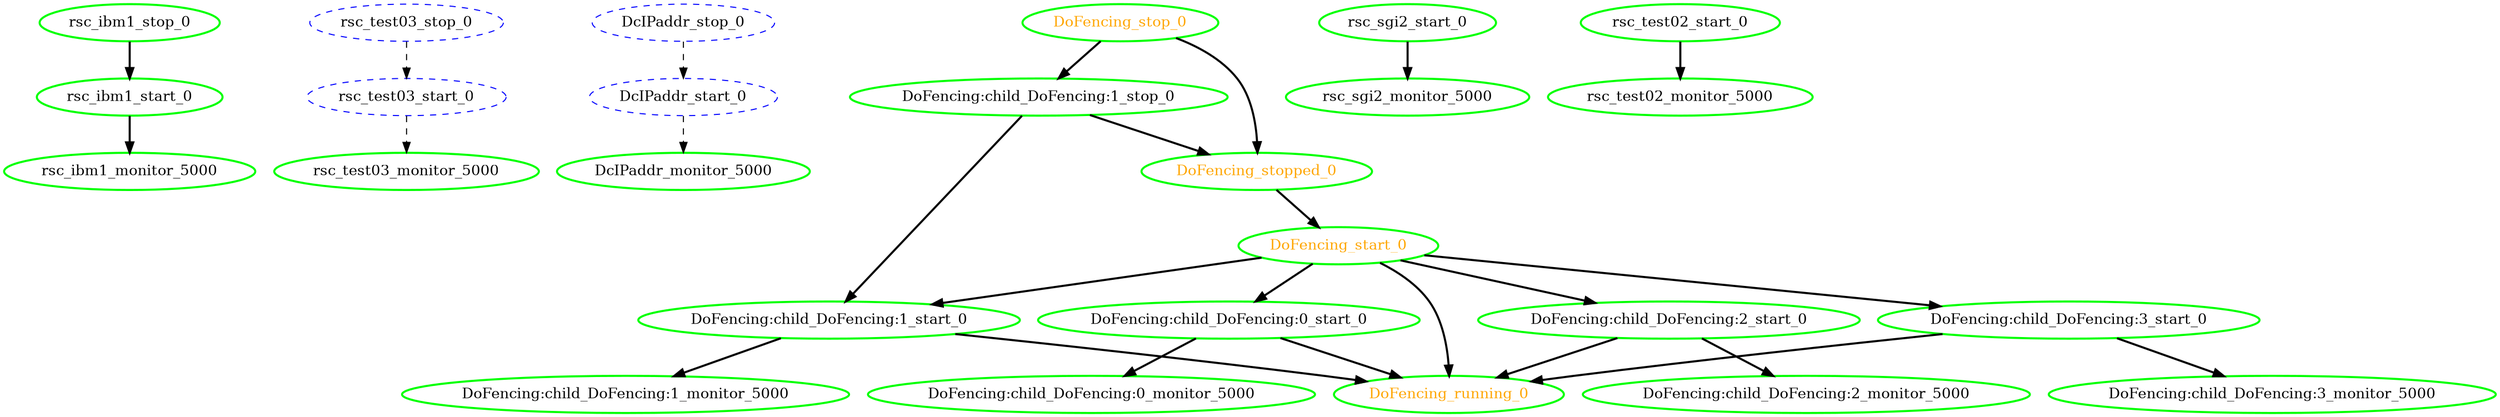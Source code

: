 digraph "g" {
	size = "30,30"
"rsc_ibm1_monitor_5000" [ tooltip="ibm1" style=bold color="green" fontcolor="black" ]
"rsc_test03_monitor_5000" [ tooltip="test03" style=bold color="green" fontcolor="black" ]
"DcIPaddr_monitor_5000" [ tooltip="test03" style=bold color="green" fontcolor="black" ]
"DoFencing:child_DoFencing:1_start_0" [ tooltip="sgi2" style=bold color="green" fontcolor="black" ]
"DoFencing:child_DoFencing:0_start_0" [ tooltip="test02" style=bold color="green" fontcolor="black" ]
"DcIPaddr_stop_0" [ style="dashed" color="blue" fontcolor="black" ]
"DcIPaddr_start_0" [ style="dashed" color="blue" fontcolor="black" ]
"rsc_sgi2_start_0" [ tooltip="sgi2" style=bold color="green" fontcolor="black" ]
"rsc_sgi2_monitor_5000" [ tooltip="sgi2" style=bold color="green" fontcolor="black" ]
"rsc_ibm1_stop_0" [ tooltip="test03" style=bold color="green" fontcolor="black" ]
"rsc_ibm1_start_0" [ tooltip="ibm1" style=bold color="green" fontcolor="black" ]
"rsc_test02_start_0" [ tooltip="test02" style=bold color="green" fontcolor="black" ]
"rsc_test02_monitor_5000" [ tooltip="test02" style=bold color="green" fontcolor="black" ]
"rsc_test03_stop_0" [ style="dashed" color="blue" fontcolor="black" ]
"rsc_test03_start_0" [ style="dashed" color="blue" fontcolor="black" ]
"DoFencing:child_DoFencing:0_monitor_5000" [ tooltip="test02" style=bold color="green" fontcolor="black" ]
"DoFencing:child_DoFencing:1_stop_0" [ tooltip="test03" style=bold color="green" fontcolor="black" ]
"DoFencing:child_DoFencing:1_monitor_5000" [ tooltip="sgi2" style=bold color="green" fontcolor="black" ]
"DoFencing:child_DoFencing:2_start_0" [ tooltip="ibm1" style=bold color="green" fontcolor="black" ]
"DoFencing:child_DoFencing:2_monitor_5000" [ tooltip="ibm1" style=bold color="green" fontcolor="black" ]
"DoFencing:child_DoFencing:3_start_0" [ tooltip="test03" style=bold color="green" fontcolor="black" ]
"DoFencing:child_DoFencing:3_monitor_5000" [ tooltip="test03" style=bold color="green" fontcolor="black" ]
"DoFencing_start_0" [ tooltip="" style=bold color="green" fontcolor="orange" ]
"DoFencing_running_0" [ tooltip="" style=bold color="green" fontcolor="orange" ]
"DoFencing_stop_0" [ tooltip="" style=bold color="green" fontcolor="orange" ]
"DoFencing_stopped_0" [ tooltip="" style=bold color="green" fontcolor="orange" ]
"rsc_ibm1_start_0" -> "rsc_ibm1_monitor_5000" [ style = bold]
"rsc_test03_start_0" -> "rsc_test03_monitor_5000" [ style = dashed]
"DcIPaddr_start_0" -> "DcIPaddr_monitor_5000" [ style = dashed]
"DoFencing:child_DoFencing:1_stop_0" -> "DoFencing:child_DoFencing:1_start_0" [ style = bold]
"DoFencing_start_0" -> "DoFencing:child_DoFencing:1_start_0" [ style = bold]
"DoFencing_start_0" -> "DoFencing:child_DoFencing:0_start_0" [ style = bold]
"DcIPaddr_stop_0" -> "DcIPaddr_start_0" [ style = dashed]
"rsc_sgi2_start_0" -> "rsc_sgi2_monitor_5000" [ style = bold]
"rsc_ibm1_stop_0" -> "rsc_ibm1_start_0" [ style = bold]
"rsc_test02_start_0" -> "rsc_test02_monitor_5000" [ style = bold]
"rsc_test03_stop_0" -> "rsc_test03_start_0" [ style = dashed]
"DoFencing:child_DoFencing:0_start_0" -> "DoFencing:child_DoFencing:0_monitor_5000" [ style = bold]
"DoFencing_stop_0" -> "DoFencing:child_DoFencing:1_stop_0" [ style = bold]
"DoFencing:child_DoFencing:1_start_0" -> "DoFencing:child_DoFencing:1_monitor_5000" [ style = bold]
"DoFencing_start_0" -> "DoFencing:child_DoFencing:2_start_0" [ style = bold]
"DoFencing:child_DoFencing:2_start_0" -> "DoFencing:child_DoFencing:2_monitor_5000" [ style = bold]
"DoFencing_start_0" -> "DoFencing:child_DoFencing:3_start_0" [ style = bold]
"DoFencing:child_DoFencing:3_start_0" -> "DoFencing:child_DoFencing:3_monitor_5000" [ style = bold]
"DoFencing_stopped_0" -> "DoFencing_start_0" [ style = bold]
"DoFencing:child_DoFencing:1_start_0" -> "DoFencing_running_0" [ style = bold]
"DoFencing:child_DoFencing:0_start_0" -> "DoFencing_running_0" [ style = bold]
"DoFencing:child_DoFencing:2_start_0" -> "DoFencing_running_0" [ style = bold]
"DoFencing:child_DoFencing:3_start_0" -> "DoFencing_running_0" [ style = bold]
"DoFencing_start_0" -> "DoFencing_running_0" [ style = bold]
"DoFencing:child_DoFencing:1_stop_0" -> "DoFencing_stopped_0" [ style = bold]
"DoFencing_stop_0" -> "DoFencing_stopped_0" [ style = bold]
}
